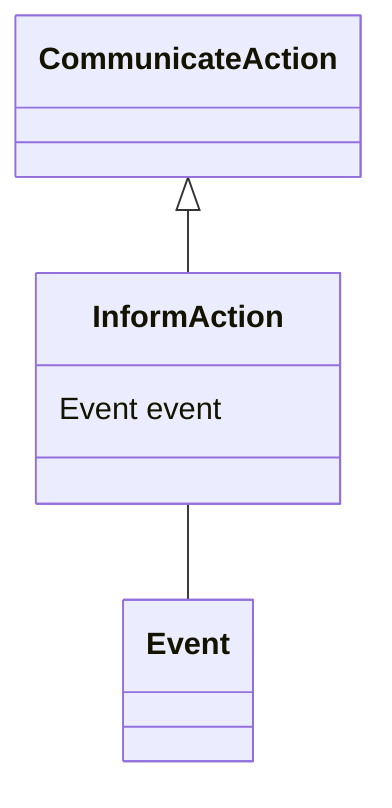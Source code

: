 classDiagram
  InformAction -- Event


CommunicateAction <|-- InformAction
class InformAction {

  Event event

}